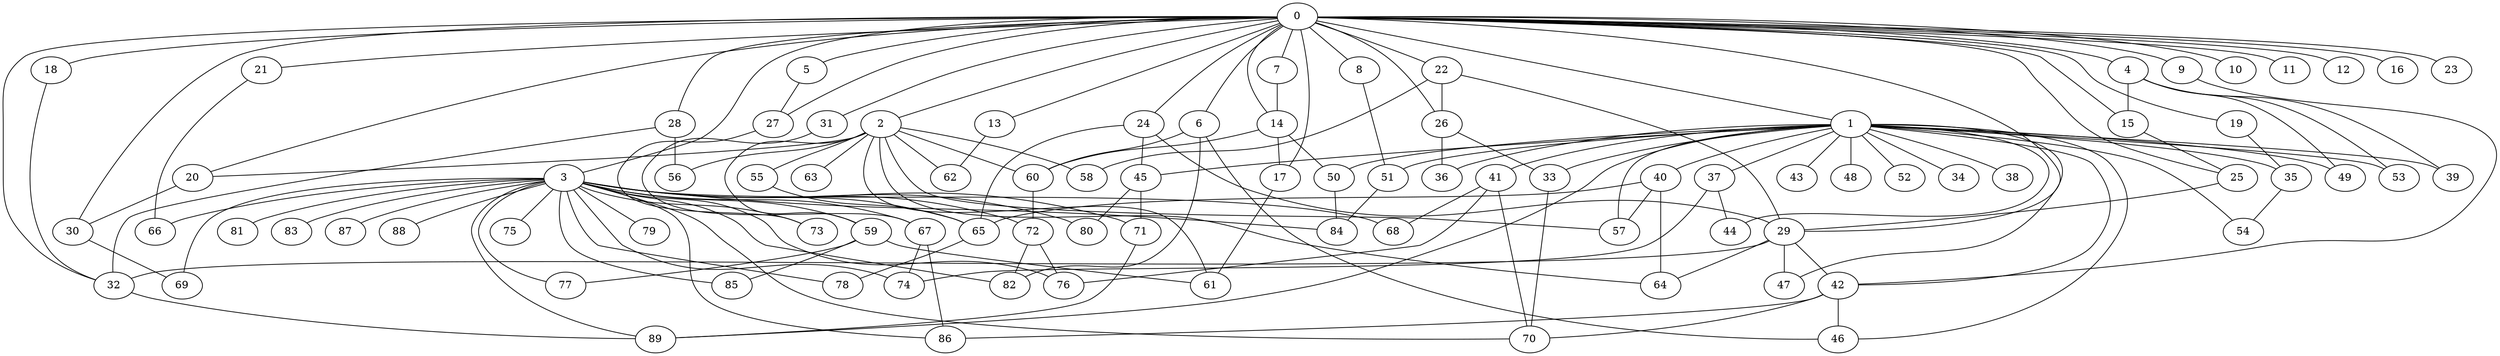 
graph graphname {
    0 -- 1
0 -- 2
0 -- 3
0 -- 4
0 -- 5
0 -- 6
0 -- 7
0 -- 8
0 -- 9
0 -- 10
0 -- 11
0 -- 12
0 -- 13
0 -- 14
0 -- 15
0 -- 16
0 -- 17
0 -- 18
0 -- 19
0 -- 20
0 -- 21
0 -- 22
0 -- 23
0 -- 24
0 -- 25
0 -- 26
0 -- 27
0 -- 28
0 -- 29
0 -- 30
0 -- 31
0 -- 32
1 -- 33
1 -- 34
1 -- 35
1 -- 36
1 -- 37
1 -- 38
1 -- 39
1 -- 40
1 -- 41
1 -- 42
1 -- 43
1 -- 44
1 -- 45
1 -- 46
1 -- 47
1 -- 48
1 -- 49
1 -- 50
1 -- 51
1 -- 52
1 -- 53
1 -- 54
1 -- 57
1 -- 89
2 -- 64
2 -- 55
2 -- 56
2 -- 57
2 -- 58
2 -- 59
2 -- 60
2 -- 61
2 -- 62
2 -- 63
2 -- 20
3 -- 65
3 -- 66
3 -- 67
3 -- 68
3 -- 69
3 -- 70
3 -- 71
3 -- 72
3 -- 73
3 -- 74
3 -- 75
3 -- 76
3 -- 77
3 -- 78
3 -- 79
3 -- 80
3 -- 81
3 -- 82
3 -- 83
3 -- 84
3 -- 85
3 -- 86
3 -- 87
3 -- 88
3 -- 89
3 -- 59
4 -- 49
4 -- 53
4 -- 39
4 -- 15
5 -- 27
6 -- 82
6 -- 60
6 -- 46
7 -- 14
8 -- 51
9 -- 42
13 -- 62
14 -- 17
14 -- 60
14 -- 50
15 -- 25
17 -- 61
18 -- 32
19 -- 35
20 -- 30
21 -- 66
22 -- 26
22 -- 58
22 -- 29
24 -- 45
24 -- 29
24 -- 65
25 -- 29
26 -- 36
26 -- 33
27 -- 73
28 -- 56
28 -- 32
29 -- 47
29 -- 42
29 -- 64
29 -- 32
30 -- 69
31 -- 67
32 -- 89
33 -- 70
35 -- 54
37 -- 74
37 -- 44
40 -- 65
40 -- 57
40 -- 64
41 -- 70
41 -- 76
41 -- 68
42 -- 86
42 -- 70
42 -- 46
45 -- 80
45 -- 71
50 -- 84
51 -- 84
55 -- 65
59 -- 77
59 -- 61
59 -- 85
60 -- 72
65 -- 78
67 -- 74
67 -- 86
71 -- 89
72 -- 76
72 -- 82

}
